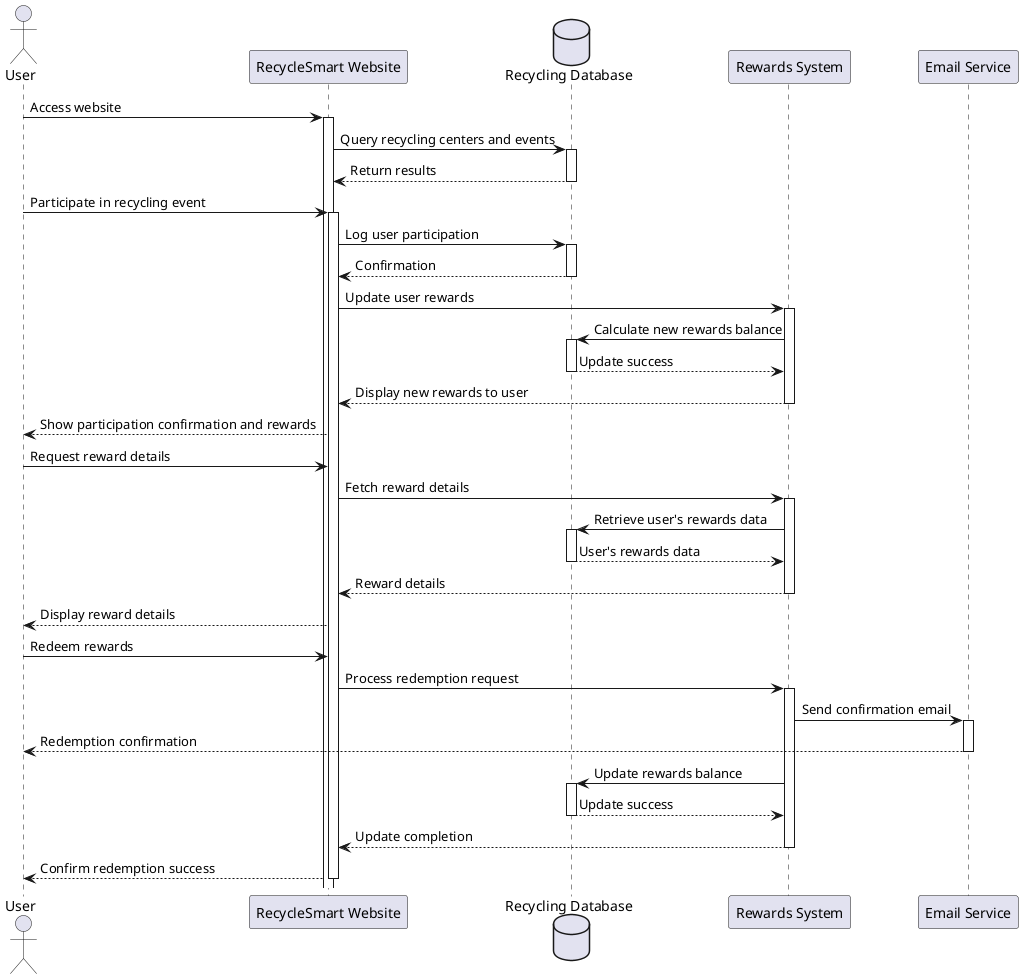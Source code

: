 @startuml
actor User
participant "RecycleSmart Website" as Website
database "Recycling Database" as Database
participant "Rewards System" as Rewards
participant "Email Service" as Email

User -> Website: Access website
activate Website
Website -> Database: Query recycling centers and events
activate Database
Database --> Website: Return results
deactivate Database

User -> Website: Participate in recycling event
activate Website
Website -> Database: Log user participation
activate Database
Database --> Website: Confirmation
deactivate Database

Website -> Rewards: Update user rewards
activate Rewards
Rewards -> Database: Calculate new rewards balance
activate Database
Database --> Rewards: Update success
deactivate Database

Rewards --> Website: Display new rewards to user
deactivate Rewards
Website --> User: Show participation confirmation and rewards

User -> Website: Request reward details
Website -> Rewards: Fetch reward details
activate Rewards
Rewards -> Database: Retrieve user's rewards data
activate Database
Database --> Rewards: User's rewards data
deactivate Database

Rewards --> Website: Reward details
deactivate Rewards
Website --> User: Display reward details

User -> Website: Redeem rewards
Website -> Rewards: Process redemption request
activate Rewards
Rewards -> Email: Send confirmation email
activate Email
Email --> User: Redemption confirmation
deactivate Email
Rewards -> Database: Update rewards balance
activate Database
Database --> Rewards: Update success
deactivate Database

Rewards --> Website: Update completion
deactivate Rewards
Website --> User: Confirm redemption success
deactivate Website

@enduml